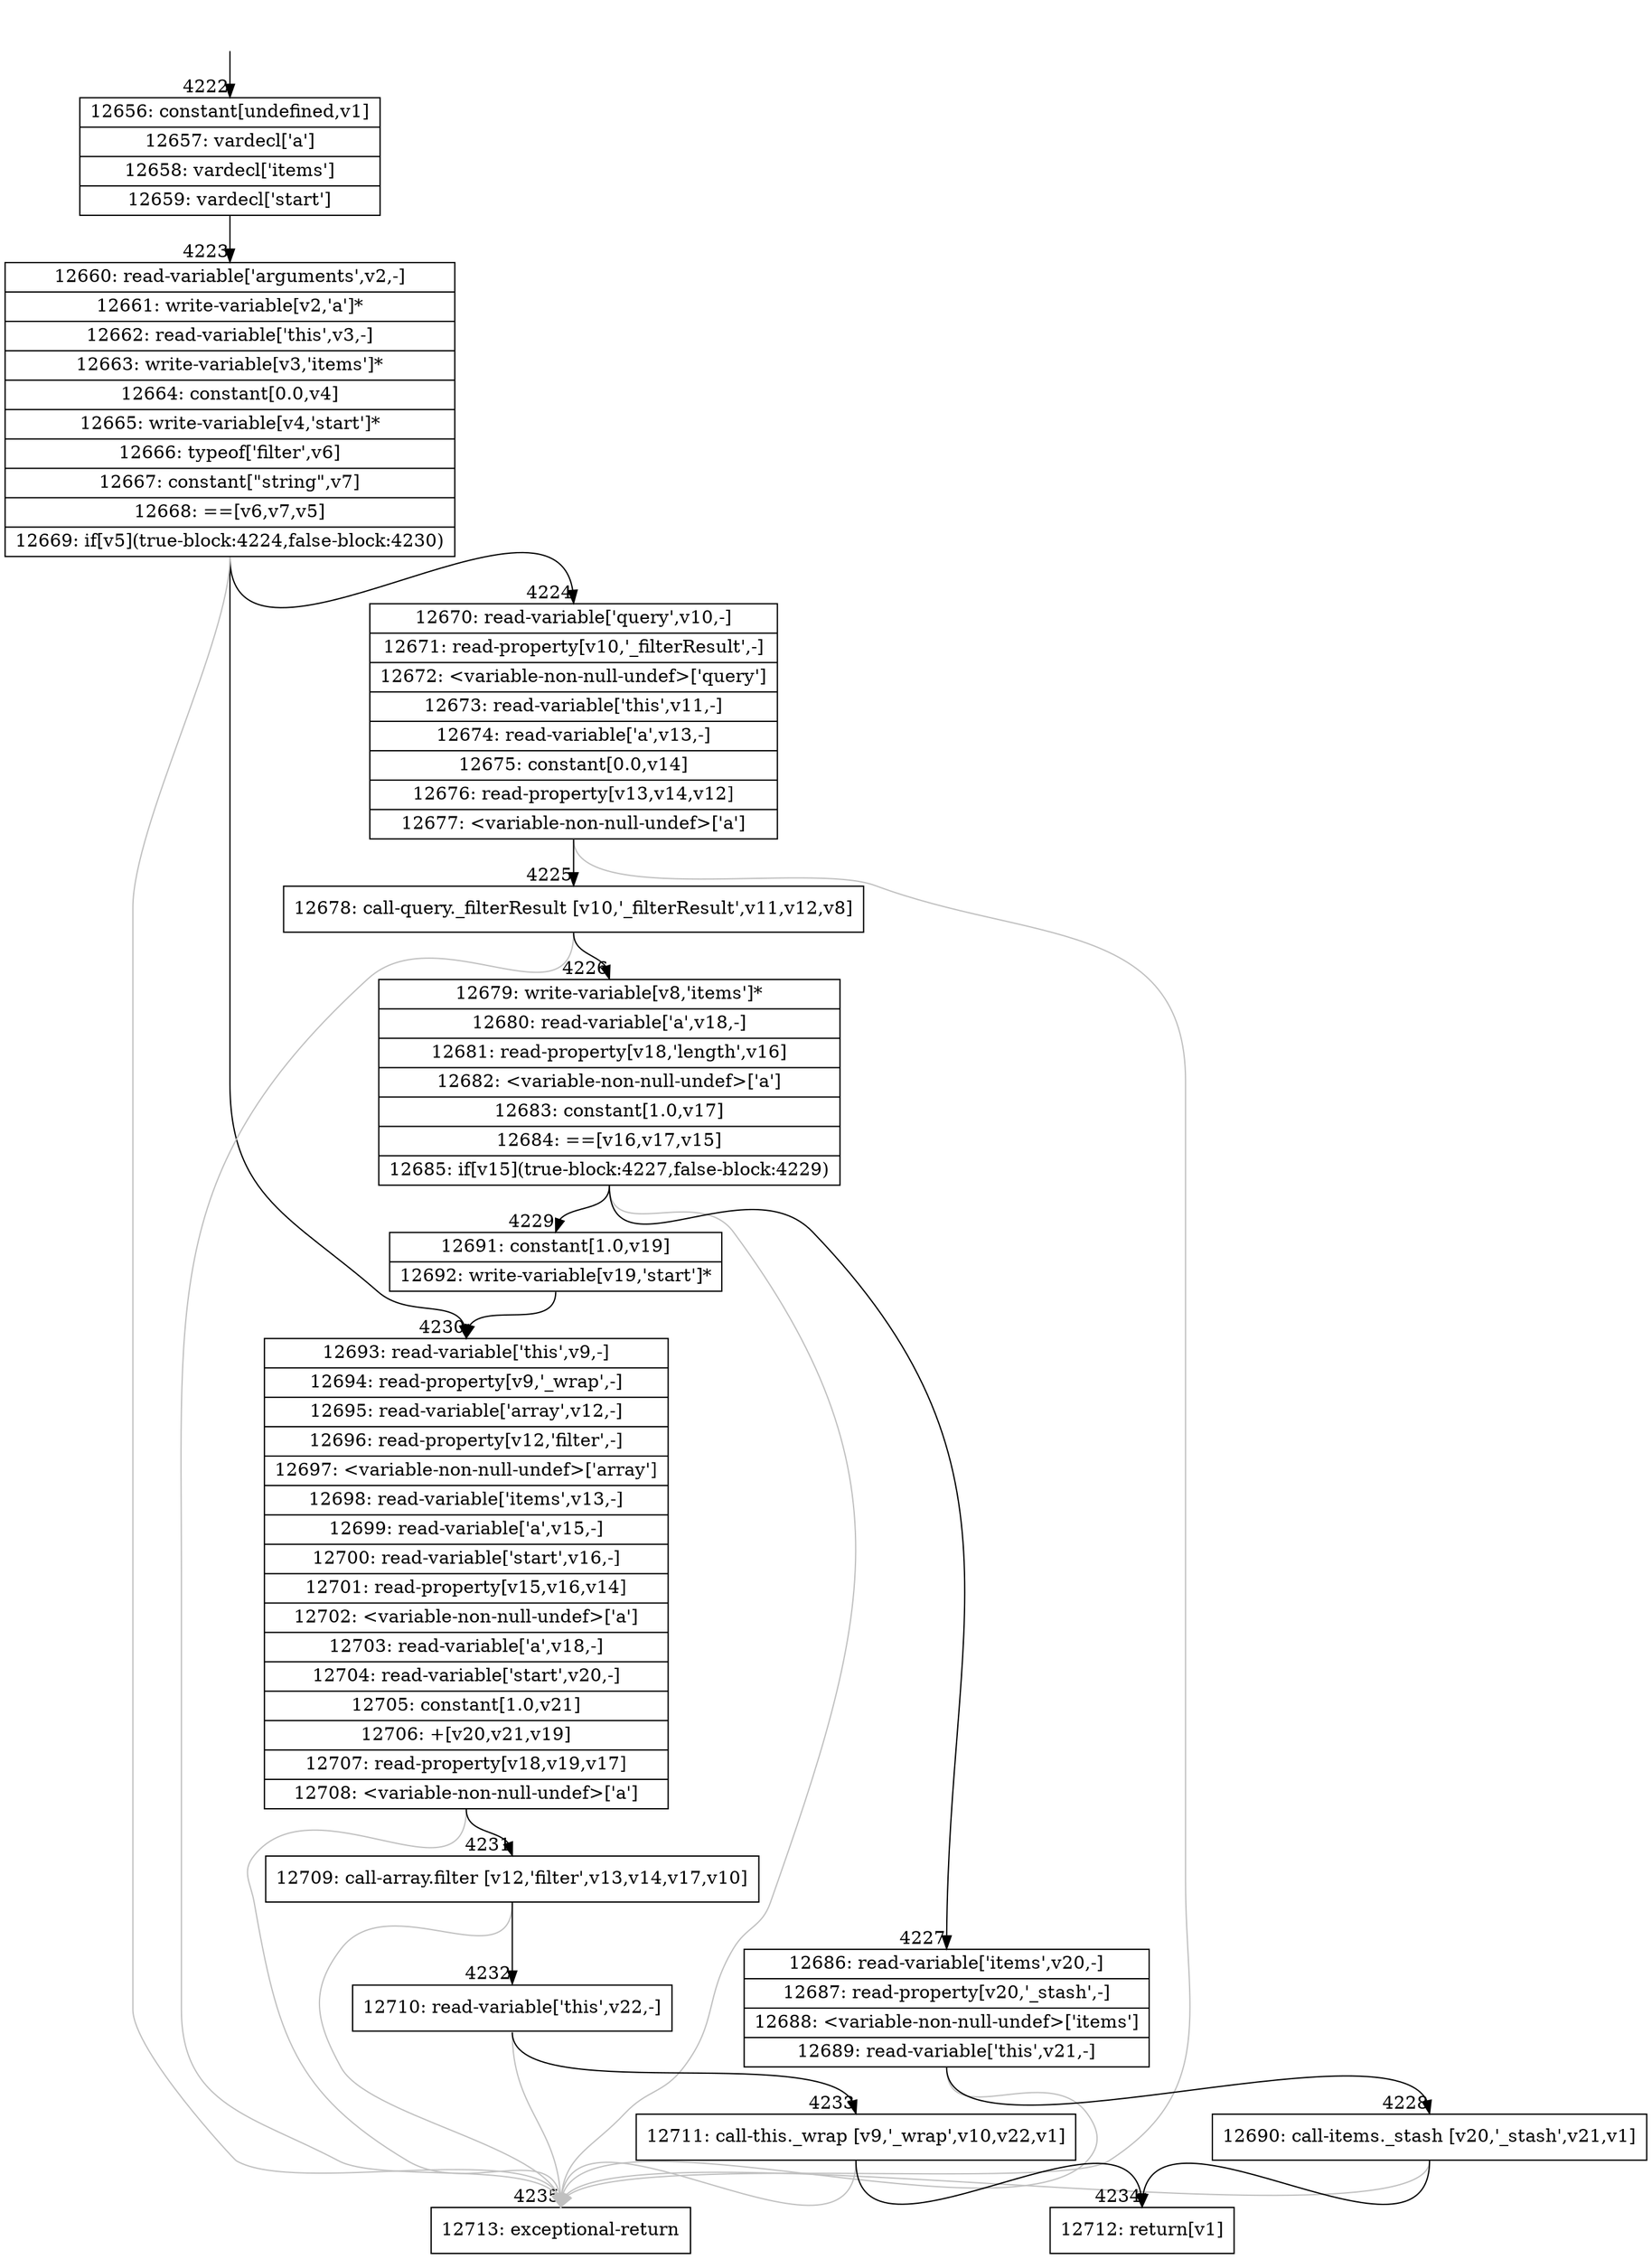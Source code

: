 digraph {
rankdir="TD"
BB_entry301[shape=none,label=""];
BB_entry301 -> BB4222 [tailport=s, headport=n, headlabel="    4222"]
BB4222 [shape=record label="{12656: constant[undefined,v1]|12657: vardecl['a']|12658: vardecl['items']|12659: vardecl['start']}" ] 
BB4222 -> BB4223 [tailport=s, headport=n, headlabel="      4223"]
BB4223 [shape=record label="{12660: read-variable['arguments',v2,-]|12661: write-variable[v2,'a']*|12662: read-variable['this',v3,-]|12663: write-variable[v3,'items']*|12664: constant[0.0,v4]|12665: write-variable[v4,'start']*|12666: typeof['filter',v6]|12667: constant[\"string\",v7]|12668: ==[v6,v7,v5]|12669: if[v5](true-block:4224,false-block:4230)}" ] 
BB4223 -> BB4224 [tailport=s, headport=n, headlabel="      4224"]
BB4223 -> BB4230 [tailport=s, headport=n, headlabel="      4230"]
BB4223 -> BB4235 [tailport=s, headport=n, color=gray, headlabel="      4235"]
BB4224 [shape=record label="{12670: read-variable['query',v10,-]|12671: read-property[v10,'_filterResult',-]|12672: \<variable-non-null-undef\>['query']|12673: read-variable['this',v11,-]|12674: read-variable['a',v13,-]|12675: constant[0.0,v14]|12676: read-property[v13,v14,v12]|12677: \<variable-non-null-undef\>['a']}" ] 
BB4224 -> BB4225 [tailport=s, headport=n, headlabel="      4225"]
BB4224 -> BB4235 [tailport=s, headport=n, color=gray]
BB4225 [shape=record label="{12678: call-query._filterResult [v10,'_filterResult',v11,v12,v8]}" ] 
BB4225 -> BB4226 [tailport=s, headport=n, headlabel="      4226"]
BB4225 -> BB4235 [tailport=s, headport=n, color=gray]
BB4226 [shape=record label="{12679: write-variable[v8,'items']*|12680: read-variable['a',v18,-]|12681: read-property[v18,'length',v16]|12682: \<variable-non-null-undef\>['a']|12683: constant[1.0,v17]|12684: ==[v16,v17,v15]|12685: if[v15](true-block:4227,false-block:4229)}" ] 
BB4226 -> BB4227 [tailport=s, headport=n, headlabel="      4227"]
BB4226 -> BB4229 [tailport=s, headport=n, headlabel="      4229"]
BB4226 -> BB4235 [tailport=s, headport=n, color=gray]
BB4227 [shape=record label="{12686: read-variable['items',v20,-]|12687: read-property[v20,'_stash',-]|12688: \<variable-non-null-undef\>['items']|12689: read-variable['this',v21,-]}" ] 
BB4227 -> BB4228 [tailport=s, headport=n, headlabel="      4228"]
BB4227 -> BB4235 [tailport=s, headport=n, color=gray]
BB4228 [shape=record label="{12690: call-items._stash [v20,'_stash',v21,v1]}" ] 
BB4228 -> BB4234 [tailport=s, headport=n, headlabel="      4234"]
BB4228 -> BB4235 [tailport=s, headport=n, color=gray]
BB4229 [shape=record label="{12691: constant[1.0,v19]|12692: write-variable[v19,'start']*}" ] 
BB4229 -> BB4230 [tailport=s, headport=n]
BB4230 [shape=record label="{12693: read-variable['this',v9,-]|12694: read-property[v9,'_wrap',-]|12695: read-variable['array',v12,-]|12696: read-property[v12,'filter',-]|12697: \<variable-non-null-undef\>['array']|12698: read-variable['items',v13,-]|12699: read-variable['a',v15,-]|12700: read-variable['start',v16,-]|12701: read-property[v15,v16,v14]|12702: \<variable-non-null-undef\>['a']|12703: read-variable['a',v18,-]|12704: read-variable['start',v20,-]|12705: constant[1.0,v21]|12706: +[v20,v21,v19]|12707: read-property[v18,v19,v17]|12708: \<variable-non-null-undef\>['a']}" ] 
BB4230 -> BB4231 [tailport=s, headport=n, headlabel="      4231"]
BB4230 -> BB4235 [tailport=s, headport=n, color=gray]
BB4231 [shape=record label="{12709: call-array.filter [v12,'filter',v13,v14,v17,v10]}" ] 
BB4231 -> BB4232 [tailport=s, headport=n, headlabel="      4232"]
BB4231 -> BB4235 [tailport=s, headport=n, color=gray]
BB4232 [shape=record label="{12710: read-variable['this',v22,-]}" ] 
BB4232 -> BB4233 [tailport=s, headport=n, headlabel="      4233"]
BB4232 -> BB4235 [tailport=s, headport=n, color=gray]
BB4233 [shape=record label="{12711: call-this._wrap [v9,'_wrap',v10,v22,v1]}" ] 
BB4233 -> BB4234 [tailport=s, headport=n]
BB4233 -> BB4235 [tailport=s, headport=n, color=gray]
BB4234 [shape=record label="{12712: return[v1]}" ] 
BB4235 [shape=record label="{12713: exceptional-return}" ] 
//#$~ 5850
}
